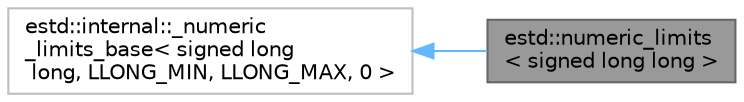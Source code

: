 digraph "estd::numeric_limits&lt; signed long long &gt;"
{
 // LATEX_PDF_SIZE
  bgcolor="transparent";
  edge [fontname=Helvetica,fontsize=10,labelfontname=Helvetica,labelfontsize=10];
  node [fontname=Helvetica,fontsize=10,shape=box,height=0.2,width=0.4];
  rankdir="LR";
  Node1 [id="Node000001",label="estd::numeric_limits\l\< signed long long \>",height=0.2,width=0.4,color="gray40", fillcolor="grey60", style="filled", fontcolor="black",tooltip=" "];
  Node2 -> Node1 [id="edge1_Node000001_Node000002",dir="back",color="steelblue1",style="solid",tooltip=" "];
  Node2 [id="Node000002",label="estd::internal::_numeric\l_limits_base\< signed long\l long, LLONG_MIN, LLONG_MAX, 0 \>",height=0.2,width=0.4,color="grey75", fillcolor="white", style="filled",URL="$d2/d50/structestd_1_1internal_1_1__numeric__limits__base.html",tooltip=" "];
}

